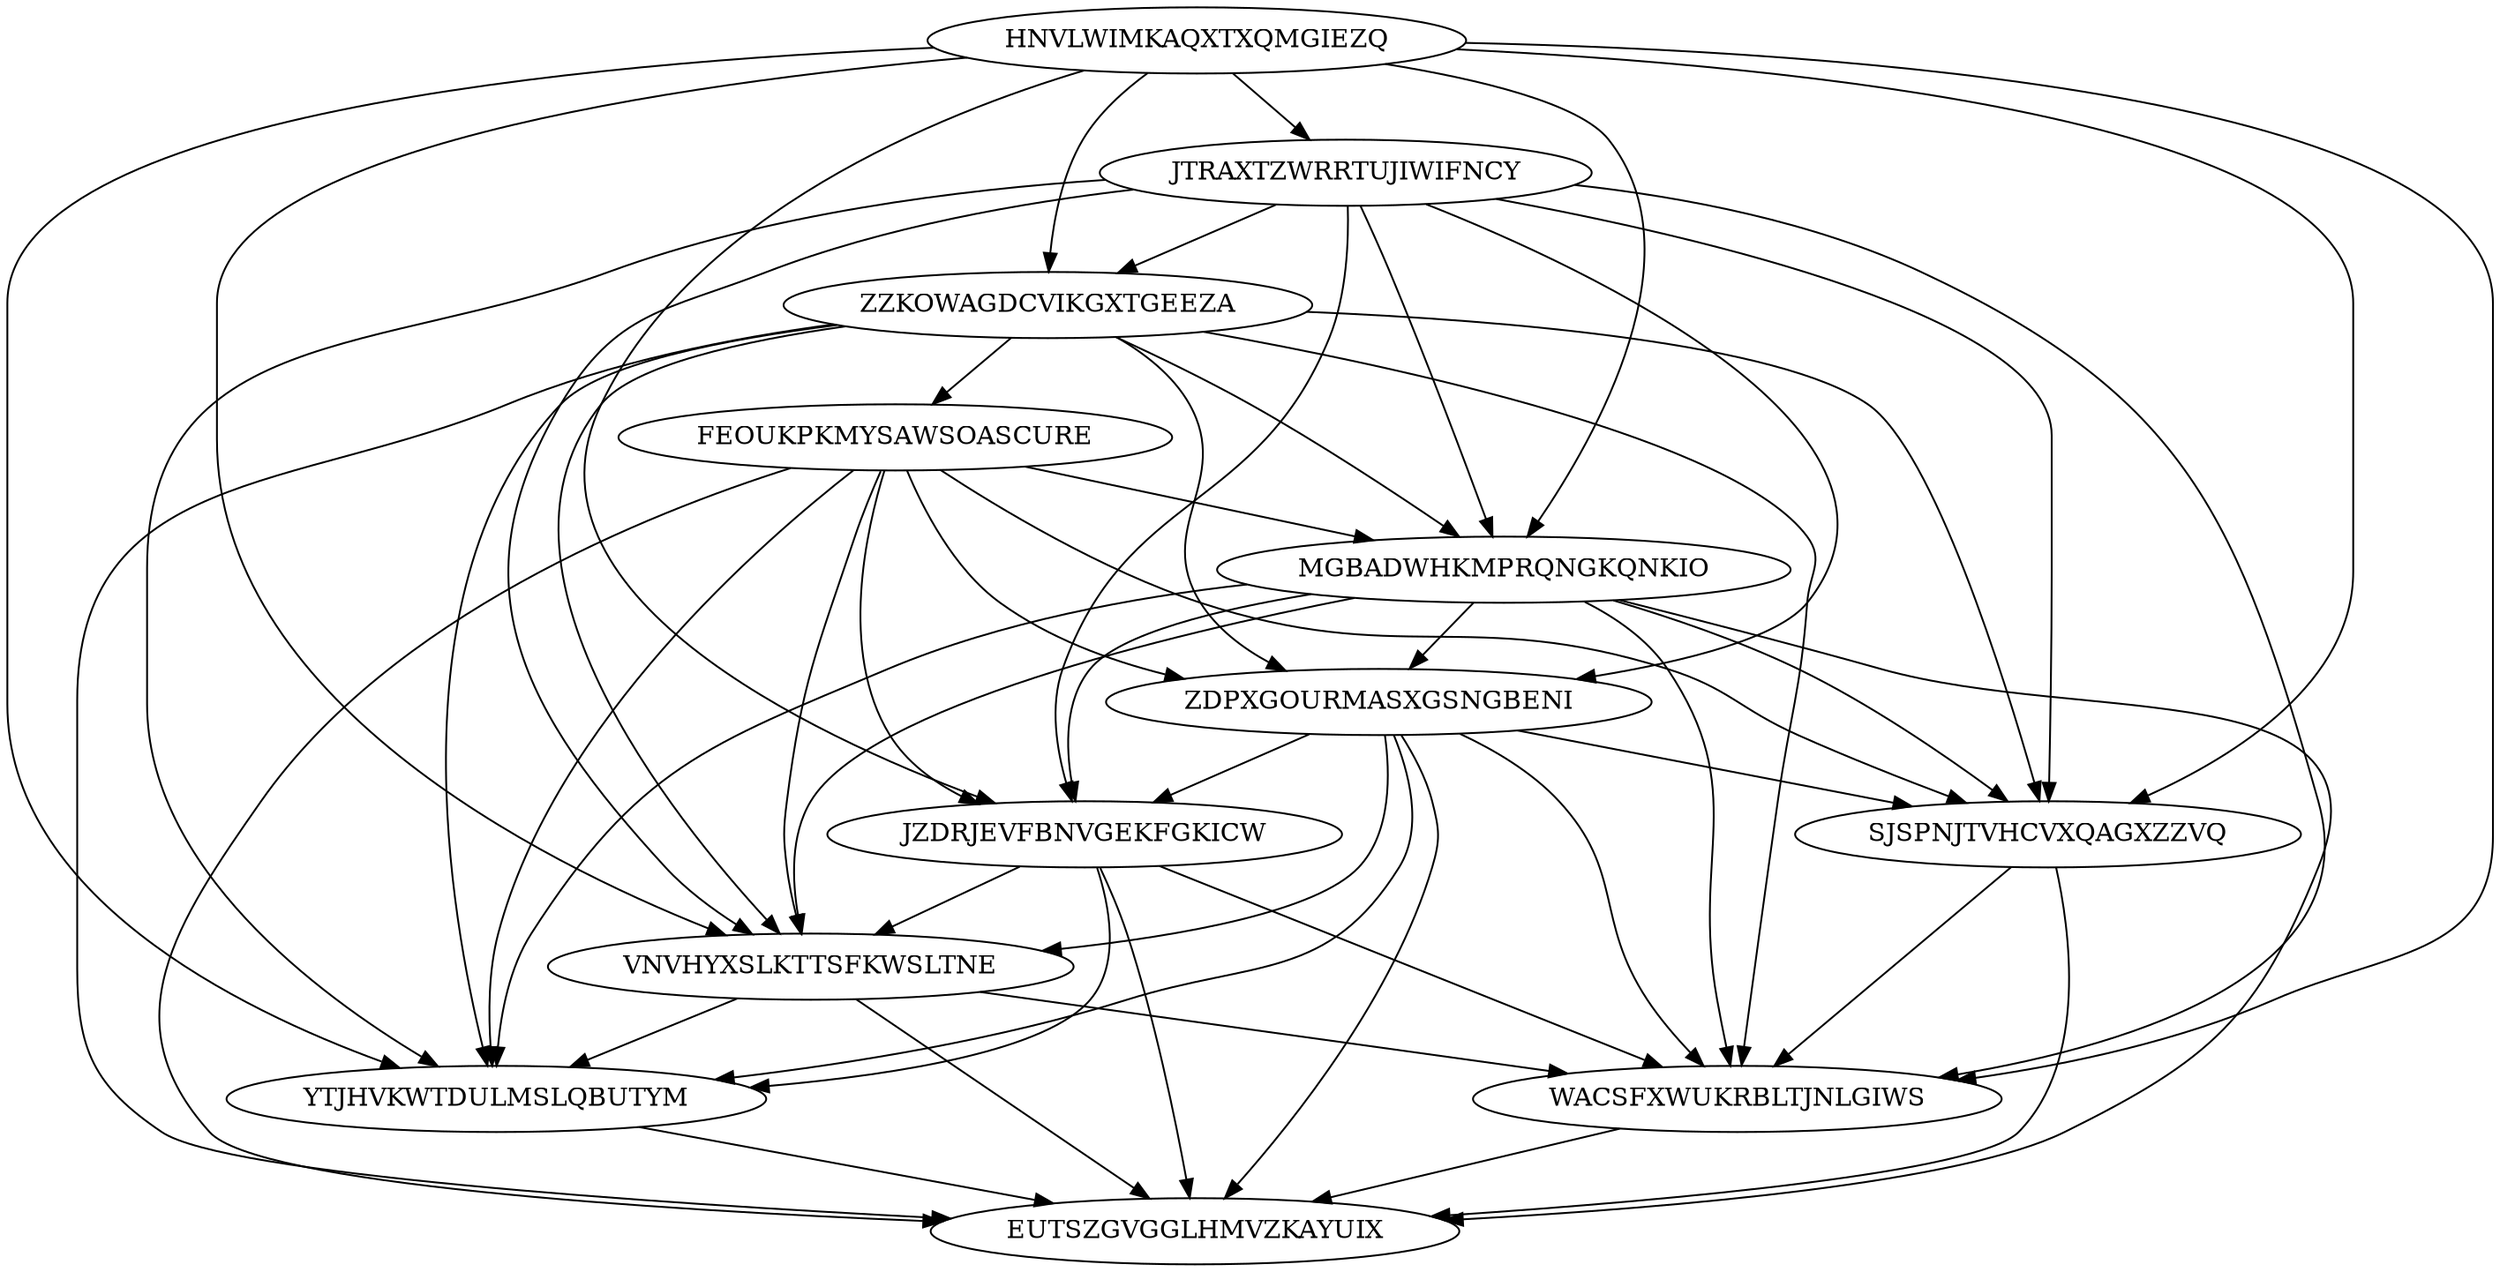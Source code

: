 digraph N12M55 {
	HNVLWIMKAQXTXQMGIEZQ	[Weight=20];
	JTRAXTZWRRTUJIWIFNCY	[Weight=17];
	ZZKOWAGDCVIKGXTGEEZA	[Weight=18];
	FEOUKPKMYSAWSOASCURE	[Weight=10];
	MGBADWHKMPRQNGKQNKIO	[Weight=11];
	ZDPXGOURMASXGSNGBENI	[Weight=13];
	SJSPNJTVHCVXQAGXZZVQ	[Weight=12];
	JZDRJEVFBNVGEKFGKICW	[Weight=10];
	VNVHYXSLKTTSFKWSLTNE	[Weight=13];
	WACSFXWUKRBLTJNLGIWS	[Weight=19];
	YTJHVKWTDULMSLQBUTYM	[Weight=14];
	EUTSZGVGGLHMVZKAYUIX	[Weight=11];
	HNVLWIMKAQXTXQMGIEZQ -> YTJHVKWTDULMSLQBUTYM [Weight=10];
	HNVLWIMKAQXTXQMGIEZQ -> JZDRJEVFBNVGEKFGKICW [Weight=10];
	JZDRJEVFBNVGEKFGKICW -> YTJHVKWTDULMSLQBUTYM [Weight=18];
	ZDPXGOURMASXGSNGBENI -> WACSFXWUKRBLTJNLGIWS [Weight=11];
	JTRAXTZWRRTUJIWIFNCY -> VNVHYXSLKTTSFKWSLTNE [Weight=18];
	HNVLWIMKAQXTXQMGIEZQ -> WACSFXWUKRBLTJNLGIWS [Weight=15];
	ZDPXGOURMASXGSNGBENI -> SJSPNJTVHCVXQAGXZZVQ [Weight=16];
	YTJHVKWTDULMSLQBUTYM -> EUTSZGVGGLHMVZKAYUIX [Weight=12];
	HNVLWIMKAQXTXQMGIEZQ -> VNVHYXSLKTTSFKWSLTNE [Weight=11];
	ZDPXGOURMASXGSNGBENI -> YTJHVKWTDULMSLQBUTYM [Weight=10];
	ZZKOWAGDCVIKGXTGEEZA -> ZDPXGOURMASXGSNGBENI [Weight=18];
	MGBADWHKMPRQNGKQNKIO -> ZDPXGOURMASXGSNGBENI [Weight=14];
	ZZKOWAGDCVIKGXTGEEZA -> EUTSZGVGGLHMVZKAYUIX [Weight=14];
	JZDRJEVFBNVGEKFGKICW -> EUTSZGVGGLHMVZKAYUIX [Weight=15];
	ZZKOWAGDCVIKGXTGEEZA -> WACSFXWUKRBLTJNLGIWS [Weight=11];
	ZZKOWAGDCVIKGXTGEEZA -> VNVHYXSLKTTSFKWSLTNE [Weight=16];
	JTRAXTZWRRTUJIWIFNCY -> ZZKOWAGDCVIKGXTGEEZA [Weight=14];
	HNVLWIMKAQXTXQMGIEZQ -> JTRAXTZWRRTUJIWIFNCY [Weight=12];
	FEOUKPKMYSAWSOASCURE -> VNVHYXSLKTTSFKWSLTNE [Weight=17];
	MGBADWHKMPRQNGKQNKIO -> JZDRJEVFBNVGEKFGKICW [Weight=12];
	FEOUKPKMYSAWSOASCURE -> EUTSZGVGGLHMVZKAYUIX [Weight=16];
	JTRAXTZWRRTUJIWIFNCY -> SJSPNJTVHCVXQAGXZZVQ [Weight=10];
	SJSPNJTVHCVXQAGXZZVQ -> WACSFXWUKRBLTJNLGIWS [Weight=12];
	ZZKOWAGDCVIKGXTGEEZA -> YTJHVKWTDULMSLQBUTYM [Weight=10];
	VNVHYXSLKTTSFKWSLTNE -> WACSFXWUKRBLTJNLGIWS [Weight=13];
	WACSFXWUKRBLTJNLGIWS -> EUTSZGVGGLHMVZKAYUIX [Weight=18];
	ZZKOWAGDCVIKGXTGEEZA -> FEOUKPKMYSAWSOASCURE [Weight=15];
	SJSPNJTVHCVXQAGXZZVQ -> EUTSZGVGGLHMVZKAYUIX [Weight=15];
	MGBADWHKMPRQNGKQNKIO -> VNVHYXSLKTTSFKWSLTNE [Weight=19];
	ZDPXGOURMASXGSNGBENI -> EUTSZGVGGLHMVZKAYUIX [Weight=12];
	JZDRJEVFBNVGEKFGKICW -> WACSFXWUKRBLTJNLGIWS [Weight=13];
	FEOUKPKMYSAWSOASCURE -> YTJHVKWTDULMSLQBUTYM [Weight=20];
	MGBADWHKMPRQNGKQNKIO -> WACSFXWUKRBLTJNLGIWS [Weight=10];
	VNVHYXSLKTTSFKWSLTNE -> YTJHVKWTDULMSLQBUTYM [Weight=15];
	JZDRJEVFBNVGEKFGKICW -> VNVHYXSLKTTSFKWSLTNE [Weight=11];
	FEOUKPKMYSAWSOASCURE -> ZDPXGOURMASXGSNGBENI [Weight=20];
	ZZKOWAGDCVIKGXTGEEZA -> SJSPNJTVHCVXQAGXZZVQ [Weight=16];
	MGBADWHKMPRQNGKQNKIO -> EUTSZGVGGLHMVZKAYUIX [Weight=12];
	ZZKOWAGDCVIKGXTGEEZA -> MGBADWHKMPRQNGKQNKIO [Weight=20];
	JTRAXTZWRRTUJIWIFNCY -> JZDRJEVFBNVGEKFGKICW [Weight=11];
	JTRAXTZWRRTUJIWIFNCY -> ZDPXGOURMASXGSNGBENI [Weight=20];
	FEOUKPKMYSAWSOASCURE -> SJSPNJTVHCVXQAGXZZVQ [Weight=14];
	MGBADWHKMPRQNGKQNKIO -> SJSPNJTVHCVXQAGXZZVQ [Weight=20];
	JTRAXTZWRRTUJIWIFNCY -> MGBADWHKMPRQNGKQNKIO [Weight=18];
	VNVHYXSLKTTSFKWSLTNE -> EUTSZGVGGLHMVZKAYUIX [Weight=16];
	ZDPXGOURMASXGSNGBENI -> JZDRJEVFBNVGEKFGKICW [Weight=19];
	FEOUKPKMYSAWSOASCURE -> MGBADWHKMPRQNGKQNKIO [Weight=19];
	MGBADWHKMPRQNGKQNKIO -> YTJHVKWTDULMSLQBUTYM [Weight=11];
	JTRAXTZWRRTUJIWIFNCY -> YTJHVKWTDULMSLQBUTYM [Weight=17];
	JTRAXTZWRRTUJIWIFNCY -> WACSFXWUKRBLTJNLGIWS [Weight=15];
	ZDPXGOURMASXGSNGBENI -> VNVHYXSLKTTSFKWSLTNE [Weight=14];
	HNVLWIMKAQXTXQMGIEZQ -> SJSPNJTVHCVXQAGXZZVQ [Weight=16];
	HNVLWIMKAQXTXQMGIEZQ -> MGBADWHKMPRQNGKQNKIO [Weight=15];
	FEOUKPKMYSAWSOASCURE -> JZDRJEVFBNVGEKFGKICW [Weight=12];
	HNVLWIMKAQXTXQMGIEZQ -> ZZKOWAGDCVIKGXTGEEZA [Weight=19];
}
